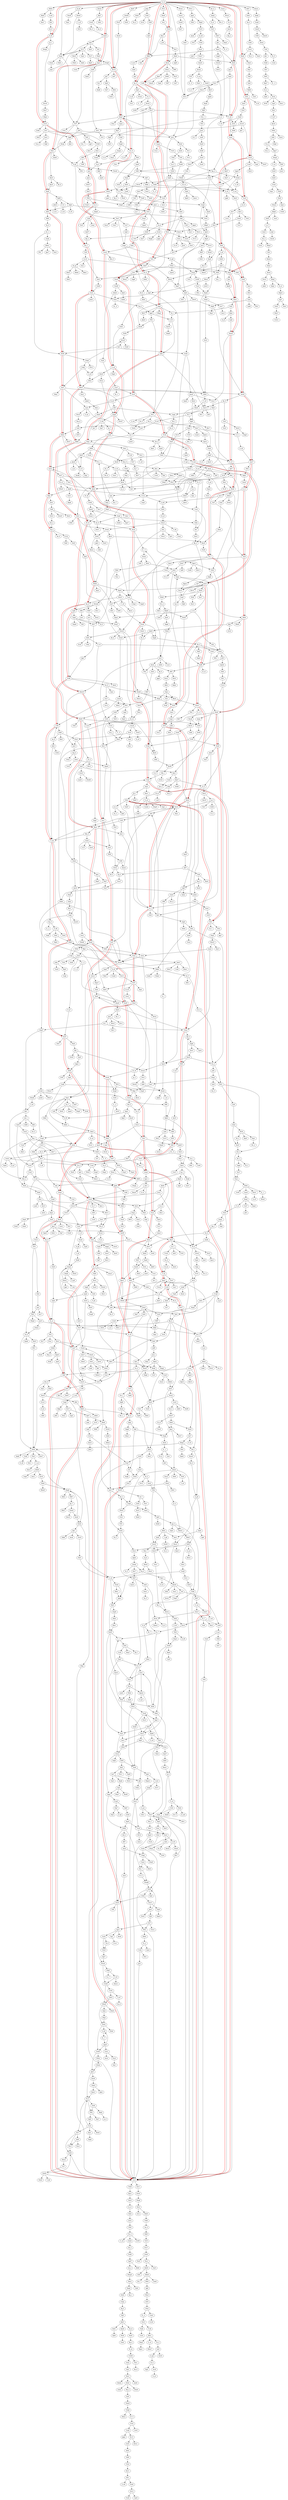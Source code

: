 digraph map
{
	X_v3->Wcv4 [color=red, style=bold];
	Wcv4->Rzq3 [color=red, style=bold];
	Rzq3->Cw_9 [color=red, style=bold];
	Cw_9->Wth4 [color=red, style=bold];
	Wth4->Cwo2 [color=red, style=bold];
	Cwo2->O_a4 [color=red, style=bold];
	O_a4->Qyg6 [color=red, style=bold];
	Qyg6->Dsm9 [color=red, style=bold];
	Dsm9->Jdn4 [color=red, style=bold];
	Jdn4->Kuz2 [color=red, style=bold];
	Kuz2->Pwa6 [color=red, style=bold];
	Pwa6->Pvd2 [color=red, style=bold];
	Pvd2->Tvg7 [color=red, style=bold];
	Tvg7->Ycr5 [color=red, style=bold];
	X_v3->Hlk6 [color=red, style=bold];
	Hlk6->Rj_8 [color=red, style=bold];
	Rj_8->Gyq2 [color=red, style=bold];
	Gyq2->Wnl1 [color=red, style=bold];
	Wnl1->Yet4 [color=red, style=bold];
	Yet4->Rzn8 [color=red, style=bold];
	Rzn8->Zco5 [color=red, style=bold];
	Zco5->Zvu8 [color=red, style=bold];
	Zvu8->N_k2 [color=red, style=bold];
	N_k2->Jwx5 [color=red, style=bold];
	Jwx5->Qnf8 [color=red, style=bold];
	Qnf8->Wwx7 [color=red, style=bold];
	Wwx7->Hwl3 [color=red, style=bold];
	Hwl3->Kav4 [color=red, style=bold];
	Kav4->Htr2 [color=red, style=bold];
	Htr2->Ycr5 [color=red, style=bold];
	X_v3->Bsi9 [color=red, style=bold];
	Bsi9->P_o8 [color=red, style=bold];
	P_o8->Ozy9 [color=red, style=bold];
	Ozy9->Yov9 [color=red, style=bold];
	Yov9->Hnj2 [color=red, style=bold];
	Hnj2->Xee2 [color=red, style=bold];
	Xee2->Wem5 [color=red, style=bold];
	Wem5->E_x3 [color=red, style=bold];
	E_x3->Mvj9 [color=red, style=bold];
	Mvj9->Fa_1 [color=red, style=bold];
	Fa_1->Nsk3 [color=red, style=bold];
	Nsk3->Xrt9 [color=red, style=bold];
	Xrt9->Ic_2 [color=red, style=bold];
	Ic_2->Vwj3 [color=red, style=bold];
	Vwj3->Pxf7 [color=red, style=bold];
	Pxf7->Zhs6 [color=red, style=bold];
	Zhs6->Ayn5 [color=red, style=bold];
	Ayn5->Yna2 [color=red, style=bold];
	Yna2->Dlu2 [color=red, style=bold];
	Dlu2->Xtk0 [color=red, style=bold];
	Xtk0->Ycr5 [color=red, style=bold];
	X_v3->Fwc9 [color=red, style=bold];
	Fwc9->Hxc4 [color=red, style=bold];
	Hxc4->Gsf9 [color=red, style=bold];
	Gsf9->Txr0 [color=red, style=bold];
	Txr0->Dv_8 [color=red, style=bold];
	Dv_8->Ihq9 [color=red, style=bold];
	Ihq9->Izh8 [color=red, style=bold];
	Izh8->Vog1 [color=red, style=bold];
	Vog1->W_h1 [color=red, style=bold];
	W_h1->Cgi8 [color=red, style=bold];
	Cgi8->Pck8 [color=red, style=bold];
	Pck8->Crf6 [color=red, style=bold];
	Crf6->Y_m4 [color=red, style=bold];
	Y_m4->Htk6 [color=red, style=bold];
	Htk6->Xvk7 [color=red, style=bold];
	Xvk7->Obh9 [color=red, style=bold];
	Obh9->Avd2 [color=red, style=bold];
	Avd2->Oco6 [color=red, style=bold];
	Oco6->Vsb3 [color=red, style=bold];
	Vsb3->H__8 [color=red, style=bold];
	H__8->Sse7 [color=red, style=bold];
	Sse7->Jee5 [color=red, style=bold];
	Jee5->Ycr5 [color=red, style=bold];
	X_v3->Imz0 [color=red, style=bold];
	Imz0->Ggc3 [color=red, style=bold];
	Ggc3->Ydx1 [color=red, style=bold];
	Ydx1->Kaj8 [color=red, style=bold];
	Kaj8->Afz5 [color=red, style=bold];
	Afz5->Wrf9 [color=red, style=bold];
	Wrf9->Saz7 [color=red, style=bold];
	Saz7->Xbk2 [color=red, style=bold];
	Xbk2->Cpr4 [color=red, style=bold];
	Cpr4->Nfj2 [color=red, style=bold];
	Nfj2->Og_4 [color=red, style=bold];
	Og_4->Nnh5 [color=red, style=bold];
	Nnh5->Bxa1 [color=red, style=bold];
	Bxa1->Emj0 [color=red, style=bold];
	Emj0->Zyd5 [color=red, style=bold];
	Zyd5->Cnw2 [color=red, style=bold];
	Cnw2->Ufw7 [color=red, style=bold];
	Ufw7->Avq4 [color=red, style=bold];
	Avq4->Bna7 [color=red, style=bold];
	Bna7->T_n2 [color=red, style=bold];
	T_n2->Epx3 [color=red, style=bold];
	Epx3->R_f8 [color=red, style=bold];
	R_f8->Owi7 [color=red, style=bold];
	Owi7->Ycr5 [color=red, style=bold];
	X_v3->N_l9 [color=red, style=bold];
	N_l9->Grn5 [color=red, style=bold];
	Grn5->Jyi2 [color=red, style=bold];
	Jyi2->Vs_8 [color=red, style=bold];
	Vs_8->Zm_7 [color=red, style=bold];
	Zm_7->Cxx3 [color=red, style=bold];
	Cxx3->Mbr0 [color=red, style=bold];
	Mbr0->Kkk0 [color=red, style=bold];
	Kkk0->Tzl4 [color=red, style=bold];
	Tzl4->Weh0 [color=red, style=bold];
	Weh0->Xe_6 [color=red, style=bold];
	Xe_6->Dmw5 [color=red, style=bold];
	Dmw5->Yus1 [color=red, style=bold];
	Yus1->Yxd7 [color=red, style=bold];
	Yxd7->Swo6 [color=red, style=bold];
	Swo6->Nle9 [color=red, style=bold];
	Nle9->Sck7 [color=red, style=bold];
	Sck7->Cmp1 [color=red, style=bold];
	Cmp1->Rus9 [color=red, style=bold];
	Rus9->Ny_0 [color=red, style=bold];
	Ny_0->B_a1 [color=red, style=bold];
	B_a1->Yib5 [color=red, style=bold];
	Yib5->Bob0 [color=red, style=bold];
	Bob0->Ycr5 [color=red, style=bold];
	X_v3->Ebe6 [color=red, style=bold];
	Ebe6->Srb1 [color=red, style=bold];
	Srb1->Ovx9 [color=red, style=bold];
	Ovx9->S_v3 [color=red, style=bold];
	S_v3->Dlz6 [color=red, style=bold];
	Dlz6->Gsb9 [color=red, style=bold];
	Gsb9->Auw8 [color=red, style=bold];
	Auw8->Aau7 [color=red, style=bold];
	Aau7->E_v1 [color=red, style=bold];
	E_v1->Vyi5 [color=red, style=bold];
	Vyi5->Mfs6 [color=red, style=bold];
	Mfs6->Dno0 [color=red, style=bold];
	Dno0->Psx9 [color=red, style=bold];
	Psx9->Tsb1 [color=red, style=bold];
	Tsb1->Uhu2 [color=red, style=bold];
	Uhu2->Mif3 [color=red, style=bold];
	Mif3->Dif0 [color=red, style=bold];
	Dif0->Jpn6 [color=red, style=bold];
	Jpn6->Amf8 [color=red, style=bold];
	Amf8->Bpw1 [color=red, style=bold];
	Bpw1->E_x4 [color=red, style=bold];
	E_x4->Yzv5 [color=red, style=bold];
	Yzv5->M_o1 [color=red, style=bold];
	M_o1->Mwt6 [color=red, style=bold];
	Mwt6->Ycr5 [color=red, style=bold];
	Prp9->Ngw5;
	V_d8->Uxo2;
	Zty2->Jze9;
	Blg6->Jdt0;
	Nzm6->Rws5;
	Tdc2->U_e0;
	Jha9->Qkg6;
	Jee5->Rmf7;
	Osa8->Pyu3;
	Rfc5->Jdm5;
	Req2->Wgn1;
	Qun9->Rew9;
	Inj0->Hyf1;
	Ecy2->Inq1;
	Jvq0->Ymu9;
	Drm7->Y_o8;
	Cei8->P_g5;
	Bip5->Ysq6;
	Iuj4->Hx_7;
	Zxq2->Psk5;
	Pck8->Qeo2;
	Bdm1->Jjm7;
	Ttt5->Fts2;
	Iap7->Nie3;
	Pqa9->Hah0;
	Ulr0->Tzc6;
	Xyw5->Mqd4;
	Swi3->Bmk6;
	Xmw6->Nup0;
	Hzl7->Kar6;
	Iye8->Hz_5;
	Owl6->Tr_0;
	Qnf8->N_y3;
	Mgn6->Jha9;
	Dzm6->Yx_5;
	Crj3->O_u4;
	Xxr3->Qrz0;
	Kbh1->Ceb3;
	Nhq3->Xta8;
	Dfn8->Spq0;
	Nqp4->Qho9;
	Tjc1->Rak6;
	Vik0->Agp4;
	Yzv5->Vqb8;
	Bsz5->Smg8;
	De_5->Ohh5;
	Yel9->Hc_7;
	Err5->Gbr7;
	Pib0->Ria1;
	Vrq0->E_u8;
	Ozn5->Dw_6;
	Mxw2->Ekm1;
	Vig2->Pw_4;
	D_g2->Nfv1;
	Cxx3->Jwx6;
	Tvl0->K__0;
	Pfp9->Tls2;
	Jfq7->Wdw3;
	Jg_0->Vge3;
	Itt5->Xar1;
	Eym5->Rsl6;
	Epl2->Bpb5;
	Uyx1->Ecy2;
	Rbi5->K__3;
	Zdj2->Xb_8;
	Iza9->Gnv8;
	Jes4->Dos0;
	Wfx0->Nqo4;
	C_q1->Bjv0;
	Eqx6->Qkb5;
	Qxc8->Rq_2;
	Hew3->Fhh5;
	Dif5->Ucn5;
	Ew_4->Rpn1;
	Mgn6->Zyi6;
	Iul4->Kc_8;
	Phl8->Ek_1;
	Djd3->Ebv1;
	Evy0->Jqg4;
	Qq_6->Ubn2;
	Jej7->Tjc1;
	Ge_1->Cae6;
	Mtr8->Hpi0;
	Htr2->Ymk7;
	Znu8->Eaa9;
	Efs1->Vzw8;
	Cus0->Abt0;
	Jmn8->Opz6;
	Zgi0->Nde4;
	Hlk6->Vlj5;
	Pla0->Nxl1;
	Yvh5->Bw_7;
	Dkx6->Qqf5;
	Zu_7->Idw8;
	Cus0->Mof9;
	Gy_9->Xwo7;
	Qtm0->Nbt8;
	Uvj0->Rti8;
	Jeq2->Wak1;
	Fpd5->Wxt3;
	Ccn8->Hyi4;
	B_u2->Psv2;
	Uiw9->Rkx2;
	Wzw4->Okc3;
	Iiw7->Uuv1;
	G_v2->Mhm7;
	Haz7->Gsn9;
	Fak9->Rln9;
	Rqr0->Ypg7;
	Mh_1->Dvz0;
	G_n3->Gpj1;
	Sxo6->O_f7;
	Kri1->Hem2;
	Wzx1->Eau5;
	Hxc4->Hff4;
	Ve_4->Xnr4;
	Kjg9->Cgo4;
	G_n3->Uym6;
	Dgo0->Mvj6;
	Gma8->Nzy7;
	Vlb1->Rlz7;
	R_m5->Frl5;
	Itx4->Qyl1;
	Zuw3->Wmd0;
	Ywb6->Qsc7;
	Mnw5->Ihy3;
	Xfz1->Plj4;
	Obu3->Cjd2;
	Nmb9->Kzh5;
	Dzc5->Ggc2;
	Hbn9->Ed_7;
	Qyg6->Wwh7;
	Oqw4->Jqp2;
	Dpg6->Mxy1;
	Nwb0->Sn_4;
	G_n3->Iyq2;
	S_a4->Epa3;
	Zf_5->Hew3;
	W__5->Ge_1;
	Wgo6->Kwc2;
	Vep5->Yvh5;
	S__2->Qov9;
	Xbk2->Hrw7;
	T_g8->Nwb0;
	Yj_4->Tjq1;
	Ezv7->Gpj3;
	Dys4->Ak_9;
	Tjm0->Yir7;
	Izx7->F_t5;
	Mcu2->Ti_8;
	Ubq6->Mhr2;
	Iwo1->Hab1;
	Uje2->Pfs3;
	G_p3->Vdn1;
	Gyq2->Ury1;
	Jk_2->Ehj3;
	Xif0->Vbf8;
	Wiz6->Oze2;
	Kvr5->Wgo6;
	Jck8->Bip5;
	Jv_8->Pz_3;
	Jph3->Qhl1;
	Bdn5->Wxt4;
	Pmb8->Hmx3;
	Phm9->Obg8;
	Kof0->Eqr6;
	Ehb0->Mq_4;
	Ysz4->Wez9;
	Rdo5->Hhi0;
	Vuq4->Jlb4;
	Uiw9->Rnb3;
	Fjn8->Wj_1;
	Yel9->Ajj5;
	Anu7->Him5;
	Hiz3->Tdc2;
	Kav4->Tkn1;
	Ack6->Bxz4;
	Xdo5->Jyo8;
	Ztk5->Jns2;
	Ttt5->Fjr7;
	Bdm1->Dxi2;
	Pxf7->Azg1;
	Ybu7->Cwy7;
	Ggc3->Cce4;
	Bax1->G_n3;
	Csd2->Wil1;
	Nzd3->Feo5;
	Jmu5->I_y4;
	Dfl4->Jas3;
	Ghs6->Peb1;
	Pi_7->Vio8;
	Kng3->Epq3;
	Ic_2->Pcl8;
	Pge3->Kiz8;
	Mpt2->Mqq2;
	Cwo2->Bm_0;
	Al_7->Eie9;
	Ncn2->Nql9;
	Eig7->Fej5;
	Egu0->Fcs8;
	Q_a4->Bwx1;
	Fdy6->Cdo1;
	Wjo5->Yez9;
	Bxq0->Ctc5;
	Zln2->Jaz0;
	Nwr8->Pev0;
	Bhj9->Xig3;
	Mtw8->U_x5;
	Fef3->Utk2;
	Jdg2->Dpg6;
	Twc5->Aye4;
	Mbu2->Jwu5;
	Vpi1->Wtp7;
	P_l3->Z_o0;
	Hum3->Y_k2;
	Muc4->Kqr3;
	Rai4->N_w7;
	Ucg5->Jgq2;
	Irw7->Iwy3;
	Vfs6->K_d9;
	Ds_2->Sho5;
	Ynx3->Ela1;
	Rdy8->Rea7;
	Hum3->Jjp2;
	Iri4->Kwz0;
	Ad_1->Efi8;
	Une2->K_b0;
	Sgv1->Bou6;
	Pgs1->N_d1;
	M_q3->Rke2;
	B_x4->Odb3;
	O_k6->Opc7;
	Xru4->Wrk9;
	N_a2->Fdy4;
	Hkh0->Rdy8;
	Dhn0->Xuv7;
	Bq_1->Uvj0;
	Ad_1->Gbf9;
	Mnq0->Ztk5;
	Nns1->Hmb2;
	Rjc1->Aca6;
	Uhg2->Huq5;
	Xsp1->Bax1;
	Qdu9->Cdl3;
	Rga0->Ujy9;
	Cox7->Jit5;
	X_c9->Jgk8;
	Uo_7->Dif5;
	Bdn5->Zu_5;
	So_7->Ert6;
	Mnr6->T_r8;
	Srm8->Au_6;
	Ymc5->Iyf0;
	Wry5->Cxk7;
	Pn_3->U_u9;
	Wev8->Tuk0;
	Weu3->Okv1;
	Xrt9->Srs2;
	Hve0->Jra8;
	Jbw6->Z_h1;
	Zpt0->Vat7;
	P_d9->Cbo0;
	Ocl4->Mzh5;
	Cw_9->X_w7;
	Qtm0->Ylw8;
	Ais1->X_c4;
	Hng8->Hld3;
	Nfg1->Kbc4;
	Uki9->Hts5;
	Tha1->Rn_8;
	Vwh3->Vgu8;
	Riu6->Zub2;
	F_t7->Mj_3;
	Poh2->Spw4;
	Vux6->Qw_4;
	Auk6->Ahg0;
	Tsb1->Ce_7;
	Vwh3->D_g7;
	Pzp2->Bfv9;
	Jk_1->Okx9;
	Hbz1->Req2;
	Cve0->T_m7;
	Ts_5->O__1;
	Hog0->Dp_1;
	Qiy5->Glx1;
	Ybu7->Nyz5;
	Qla3->Vux6;
	Jqa3->Dzh1;
	P_d9->Ckq9;
	M_y3->Vwa5;
	Wjb8->Gnl1;
	Hfu5->T_g8;
	Knr0->Myv9;
	Oxw8->S_a4;
	Viv1->Fvc1;
	Kng3->Cox7;
	Nau8->Typ9;
	Etd2->Rxc3;
	H__8->Zmy3;
	Pqa9->Euk3;
	Xxd1->Ejb9;
	Pho4->Wry5;
	Ynf7->Vrs4;
	Ya_0->Fpj2;
	Ihs4->Sxh0;
	Zv_1->Grq9;
	Nyj8->Sbl8;
	Kfp4->K_j9;
	Rmz6->Qvk9;
	Ifj4->Ozw9;
	Xuh2->Klo6;
	Kti9->Qb_7;
	Q_d1->M_q3;
	Iqh1->Rtg9;
	Pru7->Mjy9;
	Xpt7->Jrg4;
	Zrd1->Use1;
	Yyc3->Sll2;
	He_6->Acj2;
	Opp9->Cei8;
	Xmc9->Evu3;
	Rph7->Qmy9;
	Kri1->Gqp9;
	Ixu7->Kof6;
	Txr0->Wsp7;
	Xbw8->Dha3;
	Dt_3->Wx_8;
	Rjc1->Gkk4;
	Jv_8->Ijh8;
	Wis3->Evv3;
	Ktb0->Rme1;
	Jhd3->Npu8;
	Psv7->F_u8;
	Txi8->Pz_5;
	Fpq8->Vmp4;
	Kke8->Mkl6;
	Jua3->Sl_5;
	Dv_8->Kdd2;
	Jul6->Rn_9;
	Mfs6->Mbe9;
	Icc4->Nyj8;
	Smg1->Yhj8;
	Yva9->Bvv4;
	Coa7->Kc_1;
	O_a4->Pqq4;
	Mal4->Irw7;
	Kqa1->Pqa9;
	Gio1->Rfn9;
	Tyd2->Viv1;
	Sye3->Iul4;
	Nwt2->Df_5;
	Sfs1->Z_w6;
	Aem7->Zhm1;
	Ymc5->Ifw1;
	Yud0->Rtk3;
	Ipo1->Weu3;
	B_n9->Wuz8;
	Ehb0->Sta9;
	Egl1->Ovm2;
	Jlj8->Ork4;
	Qzt1->Yrt3;
	Wwm6->Dfl4;
	Dhn0->Etd2;
	Sel5->Noo1;
	Bhj7->Odh1;
	V_t0->Mxw1;
	Phl8->V_e0;
	Vuq4->Bs_5;
	Ifj4->Ewn3;
	He_6->Dfn8;
	Tzl4->Gy_9;
	Caq8->Ruo6;
	Ge_8->Pmb8;
	Wya9->Grk5;
	Saz7->Sdh4;
	Mnf7->Hnj2;
	Fq_8->C_u4;
	Swo6->Haq8;
	Sau5->Ivj8;
	Cxx3->Xck2;
	Bes4->Hlk6;
	Fuq7->Itt1;
	Sxo6->Zxt3;
	Crb5->Z_e9;
	G_v8->Kyn2;
	Xde0->Ihm6;
	Zxq2->Inj0;
	Fak9->Fhz9;
	Sbx0->Wpc8;
	Oht9->Kxc4;
	Dv_8->Set0;
	M_w1->Qqw6;
	Axu4->Npk1;
	Qga0->Kcd2;
	Nhh6->K__5;
	Cjx4->Phl8;
	Mac3->Fxv3;
	Pib0->F_t7;
	Ymu7->Rxu6;
	Dlz6->Rpo8;
	Tsu7->Feb1;
	Vip2->Mtg4;
	Iiu7->Sgv1;
	Ydf4->O_z4;
	Dbc4->Wah5;
	H__8->Mdu9;
	G_l1->Uam4;
	Gw_1->Sqe9;
	M_c2->Jdn4;
	Tdv8->Gxq0;
	Bd_5->Xv_6;
	Gbo0->Ksx9;
	Huz3->Owx8;
	Nuk7->Vkd2;
	Mbr0->Jzn7;
	Mpt2->Bxq0;
	Rhq0->Dfn8;
	Ard4->Fuq7;
	Bhj9->Bra0;
	Rfy5->Gbo0;
	Knz6->Hng8;
	Ozu8->Pku0;
	Rj_8->Cq_4;
	Feu7->Pge3;
	Ifr0->Qyg6;
	Fnr2->Gfk5;
	Jes4->Wnf2;
	Fz_5->Yne1;
	Khf5->Dei9;
	Ste3->Uam4;
	Zf_5->Zxq2;
	S_t3->Pmb3;
	Crj3->Ay_0;
	Psv7->Yvo6;
	Ky_5->Ymc5;
	Xzd8->Th_6;
	Aau7->Xfz1;
	Kvq2->Mdu4;
	Dkx6->Bsi9;
	Txw8->Qgh3;
	Zrq8->Emj0;
	Jwx5->Rgs8;
	Dys4->Hfi7;
	C_q1->Mdu9;
	Owx8->Nzd3;
	Woc7->P_o8;
	Toj8->Puq4;
	K_m7->Crj3;
	Tlz7->Tbv3;
	Pgm5->Efu3;
	Poh2->Kri1;
	Ysh3->X_c9;
	Rpv4->Bac8;
	Iyt9->Ygg0;
	Ay_0->Zpv4;
	Vmm5->Fef3;
	Doy1->Y__7;
	Pat1->Ic_2;
	Nps9->Ea_2;
	Udz5->Uhc5;
	Jvm1->Oco6;
	Ckf6->Nwt2;
	Oyt2->Ktm9;
	Yuy5->Yhn9;
	Clj7->Xmo3;
	Tnq5->Jwx5;
	Cyu2->Yib5;
	Gy_9->Opw6;
	Dxi7->Ilo1;
	Mtg4->Nsk3;
	Iq_3->Oco6;
	Bq_1->Osa3;
	Epx3->Yzr0;
	Weh0->Ixu7;
	Ska9->Atn0;
	Nnh5->Byx0;
	Anu7->Rfy5;
	Bye7->Zdj2;
	Yxd7->Ktm9;
	Uyo5->Ubs9;
	Em_0->Udo4;
	Rk_9->Ibr8;
	Frc5->Bna7;
	Bna7->Th_6;
	Igp8->G_f5;
	Rla1->Hlk6;
	Oqc1->Hbf2;
	Bob0->M_o1;
	Qam8->Kat6;
	Xiq1->Osa8;
	Wxx2->Wjo5;
	Rod5->Y__7;
	Vop5->Fxy7;
	Rbj1->Vwj3;
	Qiy5->Xee2;
	Y_m4->Kav4;
	Ihs4->Ktm9;
	Hgl0->Zfw9;
	Nps9->Hd_5;
	Kqr9->Yva9;
	Jrl5->Qnf8;
	Oco6->Zfo6;
	Vik0->Oa_6;
	Szz0->Wh_6;
	Sdm0->Xck2;
	Bcg2->Aae7;
	Htr2->Kav4;
	Wbo5->Ra_3;
	Fbk4->Xzh9;
	Inj0->Zf_5;
	Emj0->Dit8;
	Kvc0->Bwv1;
	Avd2->Oxb5;
	Ihq9->Igp8;
	A_q8->Kvq2;
	Al_1->Uhu2;
	Ubq0->Kwu0;
	Fhz9->Jyc0;
	Qfr7->Og_0;
	Haz7->Z_t1;
	Nps9->Ypy4;
	Ja_0->Kav4;
	Jzr2->Rzq3;
	Owi7->R_f8;
	Fmk0->Ydf4;
	Aza4->Oyt2;
	Jav5->Bhj9;
	Fzz7->E_x4;
	Dsm9->Ew_4;
	Rk_9->De_5;
	Kyn2->Inl1;
	Woc7->Rzq3;
	Quu9->Feb1;
	Cjx4->Kvq2;
	Qov2->Vse9;
	Fwi6->Qov2;
	Cto2->Eyc1;
	Gbf0->Cto2;
	Ixa5->Fmy8;
	Wp_2->Ixa5;
	Nns1->Riu6;
	Oxj1->Nns1;
	Uwd5->Oaz2;
	Mai5->Bp_4;
	Xq_0->Ydj5;
	Uxq2->Xq_0;
	Hog0->Zex6;
	Fxd8->Ogd7;
	Dn_3->Fxd8;
	Ycr5->Thd8;
	Mge3->Iap7;
	Ebg5->R_a1;
	Hxo4->Ebg5;
	Sbo2->Hxo4;
	Bzm4->Sbo2;
	Oit3->Bzm4;
	Na_3->Whp3;
	J_c7->Iwy0;
	Hof5->J_c7;
	Rhp8->Hof5;
	Wxy4->Rhp8;
	Dix9->Wxy4;
	Kre9->Xsd3;
	Fz_6->Hgy7;
	Byv6->Wdt4;
	Xio2->F_m7;
	Xru4->Icp0;
	Clh7->Rbi5;
	Gvp9->Qun9;
	Qeq8->Gvp9;
	Scc8->N_y5;
	D_q6->Ya_0;
	Iza9->D_q6;
	Yn_2->Iza9;
	Dre3->P_k0;
	Ota2->B__2;
	Art0->Ota2;
	Ajj8->Pba3;
	Hbn9->Dfh0;
	Qdu9->Hbn9;
	Psc1->Qdu9;
	Dre8->Psc1;
	Xva7->Dre8;
	Dtz3->Ndx5;
	Msq8->Dtz3;
	Euv6->Msq8;
	Ycr5->Oev1;
	Epl2->Anm1;
	Ckm5->Ubl1;
	Znu8->Ckm5;
	Xxy8->Eck9;
	Ack5->Xxy8;
	Jua3->Ack5;
	Tkl3->Jua3;
	Kkr5->Qpz8;
	Hcm2->N_a2;
	Xvp3->Num7;
	Ipp5->Wqg3;
	Wvi1->Ipp5;
	X_v3->Wvi1;
	Tet6->Ycr5;
	O_p1->Gvq7;
	Vzh5->O_p1;
	Pgs1->Bow9;
	Mm_7->Oj_8;
	Gwn5->Mm_7;
	Yfz2->Gwn5;
	Qla8->Gwn5;
	Yfz2->Hfu5;
	Kjt9->Yfz2;
	Suo0->Yfz2;
	Ve_4->Suo0;
	Kjt9->Ard4;
	Sqe9->Kjt9;
	Ou_2->Wjo5;
	Epx3->Kji3;
	R_f8->Epx3;
	Zua7->R_f8;
	T_n2->Zua7;
	Bna7->T_n2;
	Du_9->M_z4;
	So_7->Yvm4;
	Bna7->So_7;
	Gtj6->Bna7;
	Ais1->Phd1;
	Avq4->Iga2;
	Ufw7->Avq4;
	Ufw7->Pbt7;
	Dno9->Ufw7;
	Sgy5->Dno9;
	Cnw2->Bd_5;
	Zyd5->Cnw2;
	Emj0->Zyd5;
	P__4->Zyd5;
	Wtl2->Zrq8;
	Bxa1->Mm_5;
	Nnh5->Bxa1;
	Eqg7->Bxa1;
	Z_e9->Eqg7;
	Og_4->Nnh5;
	Jzh8->Orm5;
	Og_4->B_b2;
	Wrt3->Bz_2;
	Nfj2->Eet1;
	Dxi7->M_c2;
	Jmu5->Cpr4;
	Qdo5->Jmu5;
	E_r5->Qdo5;
	Saz7->Xbk2;
	Wrf9->Saz7;
	Ssq6->Saz7;
	Ubq0->Ssq6;
	Wrf9->Ubq0;
	Ej_9->Zv_1;
	Efk9->Ej_9;
	Ahj6->Afz5;
	Ggc3->Kof0;
	Fkx6->Ggc3;
	Inj0->Irt2;
	Mx_0->Imz0;
	Srm8->Mx_0;
	X_v3->Bwu5;
	Bob0->Ycr5;
	Fuq7->Ycr5;
	Zcv0->Fuq7;
	Izp6->Zcv0;
	Zvr9->Izp6;
	Ddb3->Zvr9;
	Yib5->Bob0;
	Jlh0->Bob0;
	He_6->Khj4;
	B_a1->Yib5;
	Igc9->Yib5;
	Ehb0->Dgo0;
	Pjv2->Ehb0;
	Ny_0->Cks9;
	Rus9->Ny_0;
	Rus9->Jqa3;
	Cmp1->Rus9;
	Uvj3->Kvc0;
	Cmp1->Uvj3;
	S_i5->Ivj8;
	Sck7->Wfx0;
	Nle9->Sck7;
	Mvs0->Sck7;
	Nle9->Jaj4;
	S__2->Nle9;
	Cwl5->S__2;
	Yxd7->Swo6;
	W_v9->Swo6;
	Oyt2->W_v9;
	Dit8->Oyt2;
	Yxd7->Dit8;
	Ckf6->Xxm4;
	Efh9->Ckf6;
	Dmw5->Yus1;
	Qqw6->Yus1;
	Jyc0->Qq_6;
	Xe_6->Dmw5;
	Xe_6->Fdk7;
	Weh0->Xe_6;
	Mnr6->Xe_6;
	Weh0->Rgs8;
	Kkk0->Tzl4;
	Phj2->Kyn2;
	Udo4->Phj2;
	Efu3->Inl1;
	Kkk0->Efu3;
	Gby6->Kkk0;
	Vbi4->Gby6;
	Kay1->Qdx6;
	Mbr0->Kay1;
	Cxx3->Mbr0;
	Hfo2->Mbr0;
	Cxx3->Z_y6;
	Oxd6->Cxx3;
	Set0->Oxd6;
	Q_d1->Set0;
	Tcl9->Q_d1;
	Vs_8->Zm_7;
	Qyd7->Rg_2;
	Ujb4->Qyd7;
	Vs_8->Hpq0;
	Dls0->Pft9;
	Mch7->Dls0;
	Joy4->Mch7;
	Grn5->Jyi2;
	Cq_4->Jyi2;
	Ekq2->Grn5;
	Bon7->Ekq2;
	N_l9->Jo_1;
	X_v3->N_l9;
	Cca9->Ibi4;
	Hkh0->Cca9;
	Qam8->Ycr5;
	Tir7->Qam8;
	Kat6->Mwn1;
	Tlz7->Kat6;
	Iub6->Tbv3;
	Tf_6->Tlz7;
	Ysz4->Tlz7;
	Fft6->Sqf2;
	Auk6->Fft6;
	Tf_6->Auk6;
	Oqw4->Egu2;
	Kno8->Oqw4;
	Nxd8->Ajx5;
	Rwq3->Ajx5;
	Wth2->Rwq3;
	Nxd8->Wth2;
	Xuh2->O_k5;
	Ptg3->Xuh2;
	Qxj2->Ptg3;
	Wbo9->Qxj2;
	Odc5->Wbo9;
	Cve0->Odc5;
	Uwk5->Cve0;
	V_t0->Uwk5;
	Uhc5->Wca9;
	Ogr7->Wca9;
	Ubs9->Ogr7;
	Sgv1->Uyo5;
	Uhc5->Sgv1;
	Odh9->Uhc5;
	Ixc8->Uhc5;
	Ibf7->Aut4;
	Qd_2->Ibf7;
	Xqg1->Odh9;
	Kqr9->Odh9;
	B_g0->Hql7;
	Xqg1->B_g0;
	Ncn2->Xqg1;
	Iax7->Baq9;
	Khf5->Djd3;
	Ncn2->Khf5;
	Pty5->Ncn2;
	Pty5->Axx1;
	Rod5->Pty5;
	Rys8->Fbk4;
	Wjl3->Rod5;
	Rbe1->Rod5;
	Eup9->Htb3;
	Qgh3->Wjl3;
	Txw8->Hfw1;
	Ern6->C_u4;
	Foh7->C_u4;
	Rjc1->Swc9;
	Hng8->Ern6;
	Knz6->Ern6;
	Hng8->Nfk7;
	Dfn8->Hng8;
	Pde6->Hng8;
	Rhd6->Qcv6;
	Pla0->C_s2;
	Dfz1->Dfn8;
	Oo_0->Ddv5;
	Pnm2->Oo_0;
	Ufv1->Tfy9;
	Iuj3->Tfy9;
	Ifa6->Iuj3;
	Z_h4->Ufv1;
	Fuv2->Ufv1;
	Gzq9->Kqa1;
	Z_h4->Gzq9;
	Uxa0->Z_h4;
	Kco0->Uxa0;
	Psv7->Kco0;
	Mfz0->Psv7;
	X_f0->Hbf2;
	Ujl9->X_f0;
	Zu_7->Ujl9;
	Oqc1->Zu_7;
	Ovp1->Sbx0;
	Wgu7->Ovp1;
	Qvw1->Wgu7;
	Ypq5->Qvw1;
	Ktm9->Ypq5;
	Bir1->Hek0;
	Vzy0->Hek0;
	Umu7->Vzy0;
	Nwt2->Og_0;
	Crb5->Bir1;
	Pku0->Bir1;
	Ysx4->Sk_2;
	Vud9->Crb5;
	Ztd3->Hkl7;
	Dys4->Ztd3;
	Gj_9->Plm9;
	Tnq5->Gj_9;
	Bga4->Xmo3;
	Ycu6->Bk_4;
	Ukl2->Ilo1;
	Pkw0->Ycu6;
	Pgm5->Fv_5;
	Sdh4->Pkw0;
	T_v6->Wah5;
	Mal4->Kvj3;
	Wtm0->Xsp0;
	Evv0->Wtm0;
	Yqd5->Riz4;
	Hwf5->Riz4;
	Hjc3->Hwf5;
	X_c9->Rzn5;
	Cbd9->X_c9;
	Za_5->Kfs8;
	Fxv3->Jzr2;
	Fxy7->Mac3;
	Wcm1->Oym1;
	X_v3->Wcm1;
	Tvg7->Ycr5;
	Xsp1->Jk_1;
	Pvd2->Tvg7;
	Bud9->Mh_1;
	Zdf2->Bud9;
	Pvd2->Byx0;
	Oem3->Rs_4;
	Pfp9->Pwa6;
	Pzm4->Ebi2;
	K__5->Pzm4;
	Kuz2->K__5;
	Jdn4->Kuz2;
	Gy_9->Kuz2;
	Ncj9->Gy_9;
	Ywb6->Opw6;
	W_o9->Ywb6;
	Jdn4->W_o9;
	Dsm9->Jdn4;
	Mfh6->Em_0;
	Iq_7->Dsm9;
	O_a4->Qyg6;
	Hrn2->Qyg6;
	Rya6->Hrn2;
	O_a4->Rya6;
	Cwo2->O_a4;
	Ubd1->O_a4;
	Mdu4->Ubd1;
	Cwo2->Mdu4;
	Pjo8->Cwo2;
	Ylo5->Pjo8;
	Kle8->Ylo5;
	Jgr4->Jsm1;
	Cw_9->Wth4;
	Xdo5->Wth4;
	Prq3->Xdo5;
	Ydf4->Prq3;
	Pib0->Qay8;
	Fuj9->Fpq8;
	Rtp7->Fuj9;
	Cqx2->Rtp7;
	Wcv4->Rzq3;
	Zpt0->Kbh1;
	Jej7->Zpt0;
	Kzs2->Ycr5;
	Blu7->Ycr5;
	E_w5->Wea8;
	Sye3->E_w5;
	Kzs2->Yva9;
	Qzq4->Kzs2;
	Jqn1->Y_m3;
	Dei9->Jqn1;
	Flw3->Osa8;
	Fz_5->Flw3;
	Zty2->Wib4;
	Doy1->Zty2;
	Fz_5->Doy1;
	N_l4->Xbq1;
	Rxu6->N_l4;
	Hzl7->Sel5;
	Vmi0->Hzl7;
	Dzm6->Zdc7;
	Kke8->Jse5;
	Nwh4->Sdz9;
	Kur9->Kke8;
	Tng4->Ezv7;
	Kur9->Crf9;
	Hum3->Duf1;
	Cni4->Gmq3;
	Nau8->N_g6;
	Pax6->Cni4;
	Pzp2->Zzn1;
	Zbe6->Zln2;
	Mm_2->Pax6;
	Bq_1->Mm_2;
	Sau5->Bq_1;
	Ad_1->Oyt0;
	Qfr1->Ad_1;
	Gmp7->Qfr1;
	Gmp7->Gve6;
	Ynq0->Gmp7;
	Fjn8->Ipo1;
	Zpx5->Wpc8;
	Anv6->Ynq0;
	Blu1->Ynq0;
	Anv6->Pkx6;
	Cbd2->Anv6;
	M_w1->Cbd2;
	Zr_2->Ioy8;
	Xsc0->Fhz9;
	M_w1->Gwa9;
	Tku2->M_w1;
	Mtg4->Xbr8;
	Vmm5->Pmb8;
	Trz0->Vmm5;
	Kqx2->Dwq7;
	Gil0->Kqx2;
	Trz0->Ixu7;
	Uvs2->Trz0;
	Rxf4->H_y5;
	Nuk7->Uvs2;
	Zpx6->F_q4;
	Nrv5->Nuk7;
	Vep5->Nrv5;
	Xpj9->Vep5;
	Dbc4->Xpj9;
	Ord6->Jmn8;
	Wzf9->Kwu0;
	Mxd6->Wzf9;
	Ahw9->Mxd6;
	Hqc0->Jsc4;
	Qjs6->Hqc0;
	Kjo8->Tdv8;
	Gxq0->Kjo8;
	Ysh3->Gxq0;
	F_t7->Yud0;
	Mvs6->F_t7;
	Ysh3->Mvs6;
	Y_t9->Byk7;
	Uin5->G_l1;
	Jji4->Bes4;
	Uin5->Kfn7;
	D_o1->Uin5;
	Qmj0->D_o1;
	Kc_4->Qmj0;
	Mwt6->Ycr5;
	Oqs0->Ipl9;
	Al_7->Fee1;
	Mwt6->Al_7;
	M_o1->Mwt6;
	Jdg2->Toj8;
	Yzv5->M_o1;
	Nns4->M_o1;
	Gw_1->Zgk6;
	Yzv5->Gw_1;
	Phm9->Yzv5;
	Mpt2->Phm9;
	Jnf9->Jk_2;
	Bpw1->E_x4;
	Kol4->E_x4;
	Eym5->Bpw1;
	Eqx6->Eym5;
	Qby8->Eqx6;
	Icc4->Aew7;
	Gfv0->Amf8;
	Psn8->Gfv0;
	Zfo6->Psn8;
	Bit9->Zfo6;
	Udl6->Bit9;
	Jpn6->Udl6;
	Dif0->Jpn6;
	Tvw7->Yvo6;
	W__5->Tvw7;
	Dif0->W__5;
	Mif3->Dif0;
	Kfr9->Dif0;
	P_z8->Azn5;
	Mif3->P_z8;
	Uhu2->Mif3;
	Uhu2->Hd_5;
	Tsb1->Uhu2;
	Aza4->Uhu2;
	Mnw5->Aza4;
	Psx9->Tsb1;
	Zvt9->Tsb1;
	Pat1->Zuy0;
	Jwb4->Pat1;
	Azm7->Jwb4;
	Dno0->Psx9;
	Dwl9->Gvi8;
	Grk5->Dwl9;
	Mfs6->Dno0;
	Cou0->Dno0;
	Bs_5->Cou0;
	Xng8->Bs_5;
	Qjw6->Xng8;
	Mfs6->Jfq2;
	Vyi5->Mfs6;
	Vyi5->Rez2;
	Yxl7->Vyi5;
	Ixr5->Yxl7;
	E_v1->Ixr5;
	Sxw4->E_v1;
	Aau7->Tfe5;
	Auw8->Aau7;
	G_x8->Aau7;
	Z_t1->G_x8;
	Ulr0->Row5;
	Ky_5->Ulr0;
	Yaz3->Zfo3;
	Tzh0->Gsb9;
	Doh0->Cjx4;
	S_v3->Dlz6;
	Wis3->Dlz6;
	Vik0->Itt5;
	Ccn8->Qga0;
	Stx0->Ska9;
	Qxd7->Stx0;
	Srb1->Qxd7;
	Ebe6->Srb1;
	Wjb8->Srb1;
	Ttk8->Vje6;
	Nlq7->Ttk8;
	Tlm0->Nlq7;
	Ebe6->Tlm0;
	X_v3->Ebe6;
	Tnw2->Ebe6;
	Csh6->Tnw2;
	Qn_0->Csh6;
	Kzk1->Qn_0;
	Kkl7->Kzk1;
	X_v3->Kkl7;
	Efb2->Ycr5;
	Fs_2->Csd2;
	Efb2->Kbh4;
	Wnf2->Efb2;
	Iiu7->Efb2;
	Jes4->Stj8;
	Nwc7->Jes4;
	Wmk8->Wnf2;
	Oax2->Wy_7;
	Eoj5->Sux8;
	Eis4->Ufy4;
	Pge3->Eis4;
	Jj_0->Eoj5;
	Ocl4->Eoj5;
	Jj_0->P_n3;
	Kbl5->Bam1;
	Prx4->Epn7;
	Hgl0->Prx4;
	Nzp7->Wac3;
	Cvy6->Nzp7;
	Kti9->Cvy6;
	Y__7->Kti9;
	Ysk6->Ux_7;
	Kxc4->Ux_7;
	Ymu7->Pi_7;
	Pbl7->G_z2;
	Rxf8->Ysk6;
	Gwj9->Nrx1;
	Qtm0->Rxf8;
	Hbz9->Rxf8;
	Kxa2->Ghs6;
	Qtm0->Kxa2;
	Jti0->Qtm0;
	Pz_8->Jti0;
	Aqy1->Puq4;
	Qlu0->Wxx2;
	Uxz0->Mdz6;
	Rfy5->Bxq0;
	Rk_9->Zsx4;
	Iwc2->Rk_9;
	Tjm0->Jul6;
	Frc5->Iwc2;
	Epi4->Vig2;
	Hve0->Epi4;
	Pgx3->Th_6;
	Abe9->Jvm1;
	Rqr0->Abe9;
	Iq_3->Rqr0;
	Pgx3->Iq_3;
	Hjb6->Pgx3;
	Cjs6->Kvr5;
	Ruo6->Hjb6;
	Ypy4->Ruo6;
	Ojk0->Ruo6;
	Yhr4->Ojk0;
	Iqi8->Ypy4;
	It_1->Ypy4;
	Ozn5->Gff6;
	Iqi8->Ozn5;
	Tio8->Hq_5;
	Qfr7->Tio8;
	Egr9->Qfr7;
	Hwl3->Egr9;
	Wwx7->Hwl3;
	X__0->Wya9;
	Wwx7->X__0;
	Bba0->Wwx7;
	Qbt2->Vip2;
	Kns2->Qbt2;
	Hfi7->Kns2;
	Mgn6->Pmb3;
	Nhh6->Ws_2;
	Jwx5->Dhn0;
	N_k2->Jwx5;
	Vkd2->N_k2;
	Squ8->Vkd2;
	Ew_4->Squ8;
	Zco5->Zvu8;
	Ow_4->Zvu8;
	Cng0->Xh_3;
	K_m7->Ifr0;
	Zco5->K_m7;
	Rzn8->Zco5;
	Coa7->Zco5;
	Vzy9->Coa7;
	Cmd0->Sdm0;
	Rzn8->Cmd0;
	Yet4->Rzn8;
	Mnf7->Kri1;
	Wnl1->Yet4;
	Jlv5->Yet4;
	Gyq2->Wnl1;
	Vrl0->Fmk0;
	Egl1->Ts_5;
	Rj_8->Egl1;
	Hlk6->Rj_8;
	Qni6->Zji2;
	O_d3->Qni6;
	Zji5->Hlk6;
	Fut6->Pzk0;
	Uis4->Yzr0;
	Gbo0->Uis4;
	Nsi9->Gbo0;
	Sse7->Dna9;
	Opp9->Ipa6;
	Wjl0->Wzx1;
	Vsb3->Nqp4;
	Oco6->Vsb3;
	Mcu2->Vsb3;
	Oco6->Bwv1;
	Osa3->Oco6;
	Ds_2->Ijp5;
	Vwh3->Ds_2;
	Bbi6->Avd2;
	Obh9->Sqi0;
	App1->Obh9;
	Ifj4->Epi5;
	Vby6->Ifj4;
	Rbj1->Ihs4;
	Y_m4->Htk6;
	Gfu0->Htk6;
	P_d9->Gfu0;
	Eq_5->P_d9;
	Crf6->Y_m4;
	Fak9->Aa_8;
	Crf6->Fak9;
	Pck8->Crf6;
	Wfv7->Ipj2;
	Cgi8->Yyp0;
	W_h1->Cgi8;
	W_h1->Nzd3;
	Vog1->W_h1;
	Xnj2->Fdy6;
	Dt_3->Xnj2;
	Rsz8->Dt_3;
	Hiz3->Rsz8;
	Vog1->Hiz3;
	B_n0->Jzn7;
	Nf_7->B_n0;
	Ymc5->Nf_7;
	Izh8->Ymc5;
	G_f5->Izh8;
	Id_1->G_f5;
	Ihq9->Id_1;
	Dv_8->Ihq9;
	Hzk3->Ihq9;
	Txr0->Oa_6;
	Axb7->Hzp6;
	Hxc4->Gsf9;
	Pho4->Rph7;
	Hxc4->Pho4;
	Fwc9->Hxc4;
	Dkx6->Hxc4;
	J_k9->Poi3;
	Fwc9->Rla1;
	X_v3->Fwc9;
	Bxe9->Yes1;
	Flv3->Bxe9;
	Feu7->Ycr5;
	Nfv9->Feu7;
	Jlj8->G_p3;
	Kpb6->Xiq1;
	Zhf3->Kpb6;
	Ykb6->Sjg3;
	Xzh9->Yne1;
	Twh9->Xzh9;
	Hwr4->Twh9;
	Vfs6->Bup3;
	Muc4->Hwr4;
	Yxw1->Kk_1;
	Kxs8->Yxw1;
	X_p9->Muc4;
	Aeo1->Muc4;
	Tpe0->Aeo1;
	X_p9->Tpe0;
	Rhq0->Dd_1;
	De_5->Cyu2;
	Q_i2->Bdn5;
	De_5->Q_i2;
	Bhj9->De_5;
	Wff7->Bhj9;
	Sut4->Wff7;
	Wqy0->Sut4;
	Uvq9->Aob1;
	Oy_0->Xzd8;
	Qq_1->Oy_0;
	Ncj2->Vtx0;
	F_x3->Vtx0;
	Kng3->F_x3;
	Ncj2->Ktb0;
	Sqg4->Axu7;
	Bv_3->Sqg4;
	Edt1->Df_4;
	Mtr8->Mi_3;
	Ela0->Mtr8;
	Iyt8->Ela0;
	Ea_2->Jcf0;
	Ckt2->Ea_2;
	M_t7->Es_0;
	Cs_5->Ckt2;
	Zjl3->Zgi0;
	Ja_0->Zjl3;
	Cs_5->Knr0;
	Bye7->Cs_5;
	Pvc5->Qla3;
	Eza2->Pvc5;
	Ybf4->Clh1;
	Xpm0->Ybf4;
	Vdd3->Eza2;
	Vdd3->Pgk0;
	Rgr4->Vdd3;
	Dbo0->Rgr4;
	Yj_4->Dbo0;
	Obl1->O_p7;
	B_x4->Obl1;
	Fqu8->Nyo3;
	Zpv4->Gxy0;
	Byb4->Zpv4;
	Tfh1->Ofu1;
	Igp8->Tfh1;
	Ixg6->Xck2;
	Eag2->Ixg6;
	Mbu2->Ixg6;
	Phl8->Mbu2;
	Eag2->A_q8;
	Uci7->Iaq9;
	D_g2->Ybu7;
	Yrz9->Ybu7;
	Aik7->Ddk6;
	Ynf7->D_g2;
	Ste3->Xif0;
	Fcb9->Ste3;
	Yel9->Fcb9;
	Ynf7->Iyt9;
	Zxq2->Ynf7;
	Pwg9->Ynf7;
	Zf_5->Pru7;
	X_v3->Zxq2;
	Mtw8->Zxq2;
	B_n9->Mtw8;
	X_v3->B_n9;
	Xtk0->Ycr5;
	Owi7->Ycr5;
	C_q1->Pe_6;
	Zrd1->Qrz8;
	Dlu2->Ntb7;
	Yna2->Dlu2;
	Qna3->Dlu2;
	Yna2->Hyt4;
	Bdf5->Ss_8;
	Gn_0->Bdf5;
	Z__8->Gn_0;
	Oxb5->Z__8;
	Zhs6->Ayn5;
	Xv_6->Fnr2;
	Zhs6->Hrw2;
	Pxf7->Zhs6;
	R_u9->Yxw3;
	Ic_2->Vwj3;
	Ic_2->Kav4;
	Xrt9->Ic_2;
	Ci_0->Zdj2;
	Vuq4->Xrt9;
	Nsk3->Aoe1;
	Zeh1->Nsk3;
	Fa_1->Bvk7;
	Mvj9->Fa_1;
	Obe4->Bac8;
	E_x3->Mvj9;
	B_f6->Pen1;
	Ipe7->B_f6;
	E_x3->Ipe7;
	Wem5->E_x3;
	Tke0->E_x3;
	Ocu1->Tke0;
	Wem5->Ocu1;
	Xee2->Wem5;
	Saj9->Wem5;
	Fzj5->Kfp4;
	Jly4->Rpo8;
	Hnj2->Jly4;
	Yov9->Hnj2;
	B_r5->Iiw7;
	Yov9->B_r5;
	O_z4->Yov9;
	U_n9->O_z4;
	Ozy9->Xg_2;
	Rrk8->Ozy9;
	Atn0->Rrk8;
	P_o8->Atn0;
	Bsi9->Jqs3;
	X_v3->Bsi9;
	Qxc8->Bsi9;
	Gau3->Mvy4;
	X_v3->Gau3;
	Mvy4->Yt_8;
	Yt_8->Qxc8;
	Jqs3->Vop5;
	Vop5->P_o8;
	Bsi9->P_o8;
	P_o8->Ozy9;
	Xg_2->Kcd2;
	Kcd2->U_n9;
	Ozy9->Yov9;
	Iiw7->Hnj2;
	Rpo8->Xee2;
	Hnj2->Xee2;
	Xee2->Fzj5;
	Kfp4->Saj9;
	Pen1->Mvj9;
	Mvj9->Bho2;
	Bho2->Eal2;
	Eal2->Obe4;
	Bac8->Put9;
	Put9->Fa_1;
	Bvk7->Zeh1;
	Fa_1->Nsk3;
	Aoe1->Vuq4;
	Nsk3->Xrt9;
	Xrt9->Ci_0;
	Zdj2->M_e1;
	M_e1->Ic_2;
	Kav4->Zfl3;
	Zfl3->Ccf8;
	Ccf8->Jlu2;
	Jlu2->Vwj3;
	Vwj3->Aem7;
	Aem7->D_x0;
	D_x0->Wrr5;
	Wrr5->Pxf7;
	Vwj3->Pxf7;
	Pxf7->R_u9;
	Yxw3->Zhs6;
	Hrw2->Xv_6;
	Fnr2->Ayn5;
	Ayn5->Oxb5;
	Ss_8->Yna2;
	Ayn5->Yna2;
	Hyt4->Fcc7;
	Fcc7->Qna3;
	Ntb7->Zrd1;
	Qrz8->Xtk0;
	Dlu2->Xtk0;
	Xtk0->Sok2;
	Sok2->C_q1;
	Pe_6->Owi7;
	Zxq2->Ubu4;
	Ubu4->Jcq0;
	Jcq0->Zf_5;
	Pru7->Pwg9;
	Iyt9->Yel9;
	Xif0->D_g2;
	D_g2->Fmu6;
	Fmu6->Aik7;
	Ddk6->Pzc0;
	Pzc0->Yrz9;
	Ybu7->Uci7;
	Iaq9->Eag2;
	Ybu7->Eag2;
	A_q8->Poh2;
	Poh2->Phl8;
	Xck2->Gq_2;
	Gq_2->Igp8;
	Ixg6->Ofu1;
	Ofu1->Vk_4;
	Vk_4->Haz7;
	Haz7->Byb4;
	Ofu1->Gxy0;
	Gxy0->Fqu8;
	Nyo3->B_x4;
	Gxy0->Obl1;
	O_p7->Yj_4;
	Obl1->Vdd3;
	Pgk0->Clj7;
	Clj7->S_t3;
	S_t3->Gli2;
	Gli2->Eza2;
	Eza2->Jrl5;
	Jrl5->Xpm0;
	Clh1->Pvc5;
	Qla3->Bye7;
	Pvc5->Cs_5;
	Knr0->Ja_0;
	Zgi0->Ckt2;
	Ckt2->Nkk6;
	Nkk6->M_t7;
	Es_0->Ea_2;
	Jcf0->Bcg2;
	Bcg2->Edt1;
	Ea_2->Edt1;
	Edt1->Iyt8;
	Mi_3->Eni5;
	Eni5->Df_4;
	Df_4->Bv_3;
	Axu7->Ncj2;
	Df_4->Ncj2;
	Ktb0->Gau5;
	Gau5->Kng3;
	Vtx0->Smg1;
	Smg1->Qq_1;
	Xzd8->Uvq9;
	Vtx0->Uvq9;
	Aob1->Wqy0;
	Uvq9->De_5;
	Bdn5->Cyu2;
	Cyu2->Hpr0;
	Hpr0->Ihm6;
	Ihm6->Izx7;
	Izx7->Rhq0;
	Cyu2->Dd_1;
	Dd_1->Rym9;
	Rym9->Dq_4;
	Dq_4->X_p9;
	Dd_1->X_p9;
	Muc4->Kxs8;
	Kk_1->Hwr4;
	Hwr4->Oht9;
	Oht9->Z_h0;
	Z_h0->Vfs6;
	Bup3->Twh9;
	Yne1->Rpm4;
	Rpm4->Ykb6;
	Twh9->Ykb6;
	Sjg3->Zhf3;
	Xiq1->Nfv9;
	Ykb6->Nfv9;
	Nfv9->Jlj8;
	G_p3->Feu7;
	Feu7->Wm_7;
	Wm_7->Dno7;
	Dno7->Egu0;
	Egu0->Ycr5;
	X_v3->Flv3;
	Yes1->Fwc9;
	Rla1->J_k9;
	Poi3->Dkx6;
	Rph7->Gsf9;
	Gsf9->Axb7;
	Hzp6->Txr0;
	Gsf9->Txr0;
	Oa_6->Evy0;
	Evy0->Dv_8;
	Txr0->Dv_8;
	Dv_8->Rt_8;
	Rt_8->Hzk3;
	Ihq9->Izh8;
	Jzn7->Ay_0;
	Ay_0->Vog1;
	Izh8->Vog1;
	Fdy6->W_h1;
	Nzd3->Byu2;
	Byu2->Wwm6;
	Wwm6->Cgi8;
	Yyp0->Wfv7;
	Ipj2->Pck8;
	Cgi8->Pck8;
	Pck8->Ge_8;
	Ge_8->Tsu7;
	Tsu7->Crf6;
	Aa_8->Jih3;
	Jih3->Y_m4;
	Y_m4->Eq_5;
	Htk6->Rbj1;
	Ihs4->P_q7;
	P_q7->Xvk7;
	Htk6->Xvk7;
	Xvk7->Vby6;
	Epi5->App1;
	Xvk7->Obh9;
	Sqi0->Caq8;
	Caq8->Bbi6;
	Obh9->Avd2;
	Avd2->Rt_9;
	Rt_9->Vwh3;
	Ijp5->Osa3;
	Avd2->Oco6;
	Bwv1->Wh_6;
	Wh_6->Mcu2;
	Nqp4->Gnw7;
	Gnw7->Her3;
	Her3->H__8;
	Vsb3->H__8;
	H__8->Wjl0;
	Wzx1->Opp9;
	Ipa6->Oyc9;
	Oyc9->Sse7;
	H__8->Sse7;
	Dna9->Nsi9;
	Yzr0->Jee5;
	Sse7->Jee5;
	Jee5->Rjr2;
	Rjr2->Ofq2;
	Ofq2->Ycr5;
	Jee5->Ycr5;
	X_v3->Jeq2;
	Jeq2->Fut6;
	Pzk0->Zji5;
	X_v3->Hlk6;
	Hlk6->O_d3;
	Zji2->Rj_8;
	Ts_5->Rmz6;
	Rmz6->Woc7;
	Woc7->Gyq2;
	Rj_8->Gyq2;
	Gyq2->Tzv5;
	Tzv5->Vrl0;
	Fmk0->Wnl1;
	Wnl1->Soc5;
	Soc5->Oin4;
	Oin4->Jlv5;
	Yet4->Mnf7;
	Kri1->Rzn8;
	Sdm0->Vzy9;
	Ifr0->Cng0;
	Xh_3->Ow_4;
	Zvu8->Ew_4;
	Zvu8->N_k2;
	N_k2->Mxw2;
	Mxw2->Oxw8;
	Oxw8->Jwx5;
	Dhn0->Nhh6;
	Ws_2->Mgn6;
	Pmb3->Qnf8;
	Jwx5->Qnf8;
	Qnf8->Hfi7;
	Vip2->Bba0;
	Qnf8->Wwx7;
	Wya9->Wev8;
	Wev8->Ozu8;
	Ozu8->Hwl3;
	Hq_5->Iqi8;
	Hwl3->Iqi8;
	Gff6->It_1;
	Ypy4->Ewn3;
	Ewn3->Yhr4;
	Ruo6->I_x2;
	I_x2->Dff4;
	Dff4->Hjb6;
	Hjb6->Cjs6;
	Kvr5->Jmb5;
	Jmb5->Tdc5;
	Tdc5->Pkz1;
	Pkz1->Pgx3;
	Jvm1->Th_6;
	Th_6->Hve0;
	Vig2->Frc5;
	Th_6->Iwc2;
	Iwc2->Ack6;
	Ack6->Yqe0;
	Yqe0->Tjm0;
	Jul6->Ypi2;
	Ypi2->Rk_9;
	Zsx4->Rfy5;
	Bxq0->Uxz0;
	Mdz6->Qlu0;
	Rk_9->Qlu0;
	Wxx2->Cus0;
	Cus0->Gb_5;
	Gb_5->Ndw7;
	Ndw7->Xde0;
	Xde0->Aqy1;
	Qlu0->Aqy1;
	Puq4->Brz6;
	Brz6->N__1;
	N__1->Pz_8;
	Aqy1->Qtm0;
	Ghs6->Js_4;
	Js_4->Mme3;
	Mme3->Hbz9;
	Rxf8->Rin4;
	Rin4->Gwj9;
	Nrx1->Ruf3;
	Ruf3->Ysk6;
	Ysk6->Pbl7;
	G_z2->Ymu7;
	Pi_7->Kxc4;
	Ux_7->Y__7;
	Ux_7->Wac3;
	Wac3->Hgl0;
	Epn7->Kbl5;
	Bam1->Jj_0;
	Wac3->Jj_0;
	P_n3->Ocl4;
	Eoj5->Pge3;
	Ufy4->Sux8;
	Sux8->Uhg2;
	Uhg2->Oax2;
	Wy_7->Vv_5;
	Vv_5->Wmk8;
	Sux8->Wnf2;
	Wnf2->Udz5;
	Udz5->Nwc7;
	Stj8->Iiu7;
	Kbh4->Fs_2;
	Csd2->Jyl3;
	Jyl3->Ycr5;
	Vje6->Wjb8;
	Ska9->Kum5;
	Kum5->Ovx9;
	Srb1->Ovx9;
	Ovx9->Ccn8;
	Qga0->S_v3;
	Ovx9->S_v3;
	S_v3->Qlx6;
	Qlx6->Vik0;
	Itt5->Wis3;
	Dlz6->V_e0;
	V_e0->Doh0;
	Cjx4->Tzh0;
	Dlz6->Gsb9;
	Gsb9->Yaz3;
	Zfo3->Uje2;
	Uje2->Mql9;
	Mql9->Auw8;
	Gsb9->Auw8;
	Auw8->Ky_5;
	Row5->Z_t1;
	Tfe5->Npk1;
	Npk1->Sxw4;
	Aau7->E_v1;
	E_v1->Vyi5;
	Rez2->Xxa9;
	Xxa9->Gmj1;
	Gmj1->Mfs6;
	Jfq2->Qjw6;
	Dno0->Aoq2;
	Aoq2->Grk5;
	Gvi8->Psx9;
	Psx9->Azm7;
	Zuy0->Zvt9;
	Tsb1->Cfs4;
	Cfs4->Pqa4;
	Pqa4->Mnw5;
	Hd_5->Kjg9;
	Kjg9->Hca7;
	Hca7->Nps9;
	Nps9->Mif3;
	Azn5->Gfk5;
	Gfk5->Kfr9;
	Yvo6->Kcg0;
	Kcg0->Hms1;
	Hms1->Jpn6;
	Jpn6->Amf8;
	Amf8->Icc4;
	Aew7->Qby8;
	Amf8->Bpw1;
	Bpw1->Mdu9;
	Mdu9->Bra0;
	Bra0->Kol4;
	E_x4->Ibr8;
	Ibr8->Jnf9;
	Jk_2->Mpt2;
	E_x4->Yzv5;
	Zgk6->Nns4;
	M_o1->Jdg2;
	Toj8->Itt1;
	Itt1->Yhn9;
	Yhn9->Eic8;
	Eic8->Mwt6;
	Fee1->Oqs0;
	Ipl9->Jg_0;
	Jg_0->Ycr5;
	X_v3->Kc_4;
	X_v3->Uin5;
	Kfn7->Jji4;
	Bes4->G_l1;
	G_l1->Y_t9;
	Byk7->Ysh3;
	G_l1->Ysh3;
	Yud0->Gxq0;
	Tdv8->Mkp0;
	Mkp0->Qjs6;
	Gxq0->Qjs6;
	Jsc4->Nga7;
	Nga7->Qiy5;
	Qjs6->Qiy5;
	Qiy5->Ahw9;
	Kwu0->Fjs7;
	Fjs7->Ord6;
	Qiy5->Ord6;
	Jmn8->Dbc4;
	Ord6->Nuk7;
	Nuk7->Nij3;
	Nij3->Zpx6;
	F_q4->Axu4;
	Axu4->Uvs2;
	Uvs2->A_h8;
	A_h8->Rxf4;
	H_y5->Huz3;
	Huz3->Itx4;
	Itx4->Trz0;
	Ixu7->Gil0;
	Dwq7->Vmm5;
	Pmb8->Mtg4;
	Xbr8->Tku2;
	Vmm5->M_w1;
	Gwa9->Xsc0;
	Fhz9->Zr_2;
	Ioy8->Cbd2;
	Cbd2->Iqh1;
	Iqh1->Woj7;
	Woj7->Anv6;
	Pkx6->Gdy2;
	Gdy2->Blu1;
	Ynq0->Zpx5;
	Wpc8->Fjn8;
	Ipo1->Al_1;
	Al_1->Gmp7;
	Gve6->Mxm6;
	Mxm6->T_x9;
	T_x9->Qfr1;
	Oyt0->Sau5;
	Qfr1->Pax6;
	Pax6->Zbe6;
	Zln2->Kci0;
	Kci0->Pzp2;
	Zzn1->Cni4;
	Cni4->I_r5;
	I_r5->Nau8;
	N_g6->C_j6;
	C_j6->Hsk8;
	Hsk8->Gmq3;
	Gmq3->Roq9;
	Roq9->Hum3;
	Duf1->Fzz7;
	Gmq3->Fzz7;
	Fzz7->Ksx9;
	Ksx9->Anu7;
	Anu7->Je_2;
	Je_2->Kur9;
	Fzz7->Kur9;
	Crf9->Y_m2;
	Y_m2->Tng4;
	Ezv7->Xpt7;
	Xpt7->Kke8;
	Kke8->Nwh4;
	Sdz9->Mbe4;
	Mbe4->Jse5;
	Jse5->Ra_3;
	Ra_3->Gsp0;
	Gsp0->Wbo5;
	Wbo5->Zvb1;
	Zvb1->Fif3;
	Fif3->Vmi0;
	Jse5->Vmi0;
	Vmi0->Nsu1;
	Nsu1->Xgx0;
	Xgx0->Dzm6;
	Zdc7->Hzl7;
	Sel5->Rxu6;
	Xbq1->Fz_5;
	Hzl7->Fz_5;
	Wib4->Djo8;
	Djo8->Flw3;
	Osa8->Enb0;
	Enb0->Dei9;
	Flw3->Dei9;
	Y_m3->Qzq4;
	Dei9->Kzs2;
	Yva9->Sye3;
	Wea8->Blu7;
	X_v3->Bzd7;
	Bzd7->Nmb9;
	Nmb9->Phv8;
	Phv8->Mss9;
	Mss9->Wcv4;
	X_v3->Wcv4;
	Wcv4->Jej7;
	Kbh1->Rzq3;
	Rzq3->Cqx2;
	Fpq8->Cw_9;
	Rzq3->Cw_9;
	Cw_9->Pib0;
	Qay8->Ydf4;
	Wth4->Jgr4;
	Jsm1->Kle8;
	Wth4->Cwo2;
	Qyg6->O_k6;
	O_k6->Iq_7;
	Qyg6->Dsm9;
	Dsm9->Mfh6;
	Em_0->Xfz1;
	Xfz1->Jdn4;
	Opw6->Ncj9;
	Ebi2->Pfp9;
	Kuz2->Pwa6;
	Pwa6->Oem3;
	Rs_4->Tfx2;
	Tfx2->Pvd2;
	Pwa6->Pvd2;
	Byx0->Zdf2;
	Mh_1->Tvg7;
	Tvg7->Xsp1;
	Jk_1->Htr2;
	Htr2->Ycr5;
	Oym1->Snk7;
	Snk7->Fxv3;
	X_v3->Fxv3;
	Fxv3->Fxy7;
	Mac3->Jzr2;
	Jzr2->Tyd2;
	Tyd2->Znt6;
	Znt6->Uhl4;
	Uhl4->Za_5;
	Kfs8->Yqd5;
	Jzr2->Yqd5;
	Yqd5->Cbd9;
	Rzn5->Hjc3;
	Riz4->Boe4;
	Boe4->Rai4;
	Rai4->Evv0;
	Riz4->Xsp0;
	Xsp0->Mx_5;
	Mx_5->Kvq2;
	Kvq2->Cwh9;
	Cwh9->Yyc3;
	Yyc3->Wqn6;
	Xsp0->Wqn6;
	Wqn6->Mal4;
	Kvj3->Sdh4;
	Wqn6->Sdh4;
	Sdh4->T_v6;
	Wah5->Pkw0;
	Pkw0->Iuj4;
	Iuj4->Pu_1;
	Pu_1->G_v8;
	G_v8->Pgm5;
	Fv_5->Ycu6;
	Ycu6->Ukl2;
	Ilo1->Bzr4;
	Bzr4->Bk_4;
	Bk_4->Bga4;
	Xmo3->Tnq5;
	Plm9->Jiv0;
	Bk_4->Jiv0;
	Jiv0->Dys4;
	Hkl7->Feb1;
	Feb1->Vud9;
	Jiv0->Crb5;
	Crb5->Ysx4;
	Sk_2->Pku0;
	Bir1->Vfa5;
	Vfa5->Nwt2;
	Og_0->Umu7;
	Hek0->Ktm9;
	Hek0->Qvw1;
	Sbx0->Oqc1;
	Qvw1->Oqc1;
	Hbf2->Oky0;
	Oky0->Ncg6;
	Oqc1->Ncg6;
	Ncg6->Err5;
	Err5->Mfz0;
	Ncg6->Z_h4;
	Kqa1->Szz0;
	Szz0->Fuv2;
	Ufv1->Ifa6;
	Tfy9->Jav5;
	Jav5->Pnm2;
	Tfy9->Oo_0;
	Ddv5->Dfz1;
	Oo_0->Dfn8;
	Dfn8->Pla0;
	C_s2->Rhd6;
	Qcv6->Pde6;
	Nfk7->Xg_7;
	Xg_7->Nzm6;
	Nzm6->Knz6;
	Ern6->Rjc1;
	Swc9->Foh7;
	C_u4->Txw8;
	Hfw1->Qgh3;
	C_u4->Wjl3;
	Wjl3->Eup9;
	Htb3->Rbe1;
	Rod5->Rys8;
	Fbk4->Pty5;
	Axx1->Zfw9;
	Zfw9->Ncn2;
	Djd3->Iax7;
	Baq9->Vpi1;
	Vpi1->Xqg1;
	Hql7->Dct6;
	Dct6->Kqr9;
	Odh9->Qd_2;
	Aut4->Ixc8;
	Uyo5->Td_0;
	Td_0->Ubs9;
	Wca9->Ndg7;
	Ndg7->V_t0;
	Wca9->Uwk5;
	Uwk5->Wbo9;
	Wbo9->Xuh2;
	O_k5->K__7;
	K__7->Zgy8;
	Zgy8->Nxd8;
	Xuh2->Nxd8;
	Ajx5->Kno8;
	Egu2->Tf_6;
	Ajx5->Tf_6;
	Sqf2->Ysz4;
	Tlz7->Iub6;
	Tbv3->Kat6;
	Mwn1->Tir7;
	Kat6->Ycr5;
	X_v3->Hkh0;
	Ibi4->Ki_0;
	Ki_0->N_l9;
	Jo_1->Rmx6;
	Rmx6->Bon7;
	N_l9->Grn5;
	Grn5->Tcu7;
	Tcu7->Uam4;
	Uam4->Cq_4;
	Jyi2->Joy4;
	Pft9->Vs_8;
	Jyi2->Vs_8;
	Hpq0->Ujb4;
	Rg_2->Zm_7;
	Zm_7->Tcl9;
	Zm_7->Cxx3;
	Z_y6->Hfo2;
	Qdx6->Vbi4;
	Mbr0->Kkk0;
	Inl1->Udo4;
	Kyn2->Tzl4;
	Tzl4->Owx8;
	Owx8->Rpv4;
	Rpv4->Weh0;
	Tzl4->Weh0;
	Rgs8->Mnr6;
	Fdk7->Jvr3;
	Jvr3->Fef3;
	Fef3->P_v0;
	P_v0->Dmw5;
	Dmw5->Jyc0;
	Qq_6->Vue4;
	Vue4->Qqw6;
	Yus1->Zxt3;
	Zxt3->Efh9;
	Xxm4->Yxd7;
	Yus1->Yxd7;
	Swo6->Xfr4;
	Xfr4->Haq8;
	Haq8->Cwl5;
	Swo6->Nle9;
	Jaj4->Mvs0;
	Wfx0->Eha2;
	Eha2->S_i5;
	Ivj8->Cmp1;
	Sck7->Cmp1;
	Kvc0->Orc9;
	Orc9->Rus9;
	Jqa3->Clg7;
	Clg7->Ny_0;
	Cks9->Tgx6;
	Tgx6->B_a1;
	Ny_0->B_a1;
	B_a1->Ttt5;
	Ttt5->Pjv2;
	Dgo0->Igc9;
	Yib5->He_6;
	Khj4->Xmc9;
	Xmc9->Jlh0;
	Bob0->Ddb3;
	Bwu5->Bhj7;
	Bhj7->Srm8;
	X_v3->Imz0;
	Imz0->Inj0;
	Irt2->Fkx6;
	Imz0->Ggc3;
	Kof0->Qzt1;
	Qzt1->Ygg0;
	Ygg0->Rvq4;
	Rvq4->Ydx1;
	Ggc3->Ydx1;
	Ydx1->Xkc5;
	Xkc5->Byy5;
	Byy5->Kaj8;
	Ydx1->Kaj8;
	Kaj8->Kgf5;
	Kgf5->Ahj6;
	Kaj8->Afz5;
	Afz5->Efk9;
	Zv_1->Wrf9;
	Afz5->Wrf9;
	Saz7->Crj3;
	Crj3->Wuc0;
	Wuc0->Nm_8;
	Nm_8->Ise6;
	Ise6->Xbk2;
	Xbk2->E_r5;
	Xbk2->Cpr4;
	Cpr4->Dxi7;
	M_c2->Spd6;
	Spd6->Nfj2;
	Cpr4->Nfj2;
	Eet1->Uki9;
	Uki9->Wrt3;
	Bz_2->Og_4;
	Nfj2->Og_4;
	B_b2->Zei9;
	Zei9->Jzh8;
	Orm5->Quu9;
	Quu9->Nnh5;
	Nnh5->Z_e9;
	Mm_5->Sxo6;
	Sxo6->Swi3;
	Swi3->Emj0;
	Bxa1->Emj0;
	Emj0->Wtl2;
	Zrq8->P__4;
	Zyd5->Aae7;
	Aae7->Nfg1;
	Nfg1->Cnw2;
	Bd_5->Sgy5;
	Cnw2->Ufw7;
	Pbt7->Am_7;
	Am_7->Avq4;
	Iga2->Ais1;
	Phd1->Gtj6;
	Avq4->Bna7;
	Yvm4->Du_9;
	M_z4->T_n2;
	T_n2->Epx3;
	Kji3->Ou_2;
	Epx3->Wjo5;
	Wjo5->Gio1;
	Gio1->Sqe9;
	Wjo5->Kjt9;
	Ard4->Yuy5;
	Yuy5->Ve_4;
	Hfu5->Qla8;
	Oj_8->Xbw8;
	Xbw8->Fq_8;
	Fq_8->Pgs1;
	Gwn5->Bow9;
	Bow9->Iri4;
	Iri4->Vzh5;
	Gvq7->Tet6;
	Bow9->Ycr5;
	Wqg3->Twc5;
	Twc5->R_m5;
	R_m5->Ftn6;
	Ftn6->Xvp3;
	Num7->Ome5;
	Ome5->Hcm2;
	N_a2->Vqw8;
	Vqw8->Kkr5;
	Qpz8->Rsg9;
	Rsg9->Mjl9;
	Mjl9->De_1;
	De_1->Tkl3;
	Eck9->Znu8;
	Ubl1->Wub6;
	Wub6->M_c0;
	M_c0->Epl2;
	Oev1->Euv6;
	Ndx5->Tuk6;
	Tuk6->Ao_4;
	Ao_4->Zhl9;
	Zhl9->Tar9;
	Tar9->Xva7;
	Dfh0->Ajj8;
	Pba3->Art0;
	B__2->Dre3;
	P_k0->Hbz1;
	Hbz1->Yn_2;
	Ya_0->Scc8;
	X_v3->Buu4;
	Buu4->Qeq8;
	Qun9->Pcf9;
	Pcf9->Atm4;
	Atm4->Txi8;
	Txi8->Jki1;
	Jki1->Fxk9;
	Fxk9->Clh7;
	Rbi5->Rqn7;
	Rqn7->Xi_4;
	Xi_4->Xru4;
	Icp0->Xio2;
	F_m7->Byv6;
	Wdt4->Ixh6;
	Ixh6->Fz_6;
	Hgy7->Mnq0;
	Mnq0->F_x2;
	F_x2->Kre9;
	Xsd3->Fsu6;
	Fsu6->Pzb2;
	Pzb2->Dix9;
	Iwy0->Na_3;
	Whp3->Oit3;
	R_a1->Mge3;
	Iap7->Zwh7;
	Zwh7->Bwy7;
	Bwy7->Cww1;
	Thd8->Kqv1;
	Kqv1->Gmi3;
	Gmi3->Q_c3;
	Q_c3->Yok3;
	Yok3->Iyw2;
	Iyw2->Ufk3;
	Ufk3->Pn_3;
	Pn_3->Dzo0;
	Dzo0->Dn_3;
	Ogd7->Qz_2;
	Qz_2->Mmp5;
	Mmp5->Obu3;
	Obu3->Hog0;
	Zex6->Uxq2;
	Ydj5->Jhd3;
	Jhd3->Xu_8;
	Xu_8->Mai5;
	Bp_4->W_z2;
	W_z2->Uwd5;
	Oaz2->Oxj1;
	Riu6->Wp_2;
	Fmy8->Ubq6;
	Ubq6->Zv_5;
	Zv_5->Vru0;
	Vru0->Ucg5;
	Ucg5->Yk_9;
	Yk_9->Icx9;
	Icx9->Axb2;
	Axb2->Gbf0;
	Eyc1->Sfs1;
	Sfs1->Fwi6;
	Bs_5->Eza2;
	Vrl0->Xg_2;
	Bxa1->Jlu2;
	Bq_1->Avd2;
	Dzm6->Fq_8;
	Jqa3->Amf8;
	Ncj9->Ukl2;
	Uvq9->Ypi2;
	Hum3->Gmq3;
	Dno0->Bud9;
	Pwa6->Xng8;
	Qjw6->Orm5;
	Wis3->Soc5;
	Ijp5->Hms1;
	Rgs8->Trz0;
	Gsp0->Oqs0;
	Fqu8->E_x3;
	Ifr0->Gby6;
	Crb5->Grk5;
	Dno0->Pku0;
	Pmb8->Bba0;
	Ic_2->Tvg7;
	Sgy5->X_f0;
	Vwj3->Ktm9;
	Ioy8->Qla3;
	Ska9->Y_t9;
	Kcd2->X_c9;
	Zjl3->Zfl3;
	Gve6->Dff4;
	Pxf7->Zpx5;
	Kji3->Phm9;
	Pwg9->Wcv4;
	Gwj9->Qgh3;
	Ic_2->Zjl3;
	Ysz4->Tf_6;
	Tvw7->Am_7;
	Fzj5->Id_1;
	Rk_9->Fzz7;
	Iax7->Jlj8;
	Ntb7->Eym5;
	Jwx5->Xmo3;
	Mbr0->Auw8;
	Ufw7->Dif0;
	Zhf3->Pty5;
	Ccf8->Bxa1;
	Evy0->Rg_2;
	Qjw6->Rs_4;
	Gvi8->Pvd2;
	Nf_7->Xpj9;
	Hwl3->Kav4;
	Bes4->Bsi9;
	Ghs6->Jse5;
	Pjv2->Sse7;
	Pi_7->Vzh5;
	Bra0->Sut4;
	D_x0->Htk6;
	Uci7->Boe4;
	De_5->Epx3;
	Tfh1->Mxd6;
	Gj_9->Gmj1;
	Rya6->Hfo2;
	Kci0->Phd1;
	Zhf3->Wac3;
	Gwn5->Kxs8;
	Oco6->Kvc0;
	S_t3->Kqx2;
	Efu3->Pkw0;
	Pbt7->Ds_2;
	O_p7->Dbo0;
	Kum5->Qzt1;
	Xg_2->Yrz9;
	Abe9->Kci0;
	Oyc9->Jul6;
	Uxa0->Mm_2;
	Je_2->Yzr0;
	Ixr5->A_h8;
	Fjs7->Wrf9;
	Ktm9->Nkk6;
	Hfu5->Aeo1;
	Qtm0->Gsp0;
	Vik0->Soc5;
	Ipa6->Tgx6;
	Wac3->Axx1;
	Tke0->Cng0;
	Xfr4->Nfg1;
	Xdo5->F_t7;
	Zeh1->Gmj1;
	Mfh6->Qdo5;
	Yne1->Doy1;
	Yyp0->Dwq7;
	Wy_7->Wmk8;
	Nzp7->Fz_5;
	Oyt0->Kco0;
	Qay8->Prq3;
	Aa_8->Crf6;
	Aik7->Cbd9;
	Ssq6->Z_y6;
	Tcu7->Ygg0;
	Mdu4->Nga7;
	Spd6->Uvs2;
	Vik0->Jlv5;
	Dys4->Tfx2;
	Jg_0->Mme3;
	Vkd2->Rsz8;
	Aut4->Uhg2;
	Tf_6->Fft6;
	Odh9->Wy_7;
	Pft9->Hzp6;
	O_p7->Jdn4;
	Blu7->Feu7;
	Rzq3->Ynf7;
	Iuj4->Xnj2;
	T_v6->Ymc5;
	Rxf8->Nsu1;
	Q_d1->Mnf7;
	Jsm1->Qlx6;
	Ayn5->Mm_2;
	Jmu5->E_r5;
	Gmj1->Jwx5;
	Hpq0->Tdv8;
	H__8->Jul6;
	Zty2->Rpm4;
	Wib4->Fbk4;
	Xxa9->Wfv7;
	Ujl9->Oqc1;
	Ahw9->Mql9;
	Ela0->Eni5;
	Qdo5->Pu_1;
	P_v0->Eza2;
	Rt_9->Psv7;
	Zgy8->O_k5;
	Z_h4->Jpn6;
	Jmn8->Ocu1;
	Eha2->Bdf5;
	Rxf4->Cpr4;
	Ebi2->Zeh1;
	Dlu2->Aew7;
	Osa8->Sjg3;
	Vk_4->Ise6;
	Vzy0->Jwb4;
	Eis4->Sye3;
	Oky0->Nle9;
	Pjv2->Phm9;
	Uhu2->Sbx0;
	Oy_0->Aew7;
	Mm_5->Y_m4;
	Oa_6->Kle8;
	Fa_1->Trz0;
	B_f6->Efu3;
	Iyt9->Jzr2;
	Xxm4->Zfl3;
	Ahj6->Txr0;
	R_f8->C_q1;
	Xdo5->O_z4;
	Zzn1->Wh_6;
	Ou_2->Uis4;
	Woj7->Vzy0;
	Vpi1->Mod5;
	Oco6->Uo_7;
	Nsi9->Djg4;
	Htr2->Jv_8;
	Ofu1->Dn_5;
	Tnw2->Nis6;
	Zrq8->Jck8;
	Ofu1->S_w2;
	Jiv0->Qfo6;
	Xru4->Dmr1;
	Ihq9->Hbg2;
	Iri4->Poq6;
	Ydx1->Rnd5;
	Opw6->Duo2;
	Rgr4->Zzd9;
	Fdk7->Een2;
	Twh9->Rga0;
	Cbd9->Boo7;
	Kti9->Wqy7;
	Oyc9->Bsz5;
	Gn_0->Hug3;
	Cq_4->Bfj0;
	Qmj0->Mw_3;
	Ynq0->Eyw6;
	Bs_5->Mdj7;
	Jih3->Ocd2;
	Nnh5->Vib0;
	Wuz8->Fop1;
	Rgr4->Rkv0;
	Tnw2->Pd_3;
	Uwd5->Tha1;
	Hbz1->G_v2;
	Eza2->Wfi1;
	Hiz3->F_h8;
	Ss_8->Obs1;
	Bes4->Oqg9;
	Itt1->Dag8;
	Kum5->Jqt7;
	Sgv1->Tpj1;
	Qam8->Y_k6;
	Hq_5->Rvy9;
	Wsp7->Djm8;
	Pgx3->Csx3;
	Kgf5->Jbw6;
	Sxo6->Aaa9;
	Jvr3->Dl_9;
	Nsi9->Jfq7;
	Kyn2->Jr_4;
	Yrz9->Iwo1;
	Th_6->Dzc5;
	Tzl4->Otb9;
	Iuj3->Azz7;
	Jqn1->Wgm3;
	Dxi7->Oia1;
	Zcv0->Boc5;
	Jhd3->Xxd1;
	Vip2->Tlu1;
	Jqa3->Ogo0;
	Mtr8->Ezp1;
	Zln2->Xxr3;
	Bv_3->Th_3;
	Hfi7->Rch3;
	Mql9->Hqs1;
	Aem7->Kbc0;
	B_g0->Eig7;
	Bra0->Ngi7;
	Tio8->Bay0;
	Kgf5->P_l3;
	Ndw7->M_y3;
	M_q3->Mbe6;
	E_r5->Cfg1;
	Pho4->Dbd6;
	Gfu0->Pgb2;
	Na_3->Czc4;
	Feb1->Aaj0;
	Aew7->Iwd2;
	F_h8->Vte7;
	Y_m3->Evr7;
	Ovx9->Izq2;
	Ja_0->Owl6;
	E_r5->Mud6;
	Eig7->A_q6;
	Jsc4->Xbf5;
	Tsu7->Arv4;
	Fft6->Yby7;
	Xtk0->Bbf4;
	Hbn9->See8;
	Nkk6->Wak4;
	Trz0->Poq2;
	Q_d1->Its2;
	Sbl8->Hji7;
	Uki9->Wmf3;
	N__1->Cjo1;
	Eoj5->Mtt1;
	J_c7->Jvq0;
	Xck2->M__0;
	P_n3->Pxk4;
	Cyu2->Rgu0;
	Uje2->Qaf6;
	Rxf8->Q_a4;
	Vmp4->Xwy3;
	E_w5->Rmz4;
	Ckt2->Zjw8;
	Bvk7->Ypf0;
	Jfq2->Jvw2;
	Iq_3->Muj6;
	Iiu7->Vwa3;
	Bow9->Zdt4;
	Vqw8->C_s1;
	Hwf5->Tvu7;
	Dfn8->Vrq0;
	Wcv4->Qsf7;
	Pxk4->E_m9;
	Spd6->Yaw1;
	M_q3->Rdo5;
	Rus9->Efs1;
	Rhq0->Vfx0;
	Ncj9->Egz7;
	Ubq0->Ntc4;
	C_s2->Xmc3;
	Vue4->Vwt2;
	Xsc0->Ynx3;
	Pi_7->Hiy4;
	Hjc3->Vrb3;
	Bdf5->Mug2;
	Dfn8->Kmi7;
	Oym1->Gma8;
	Psc1->Yzy0;
	Aqy1->Ewi7;
	Gve6->Mtx0;
	Grq9->Bdm1;
	Ioy8->Zuw3;
	Rai4->Jyo4;
	Mfh6->Vwu0;
	Boc5->Jhb4;
	Ogd7->Bzk0;
	Djd3->Fpd5;
	Ujb4->Soq1;
	Zgy8->Uyx1;
	Nkk6->Gah2;
	Jiv0->X_k1;
	Ezp1->Mv_2;
	Dn_5->Owd1;
	Iqi8->Xzb2;
	Ais1->Rmy0;
	Nns4->Mc_1;
	Kol4->Uiw9;
	Rhd6->Acn1;
	Wzx1->Wzw4;
	Og_4->An_6;
	Tlu1->Pcd4;
	Rxu6->Wpw2;
	Fcb9->Dzr1;
	Iub6->Nuc1;
	Ota2->Une2;
	Dix9->Xyj4;
	Bye7->Dub8;
	W_v9->Ja_3;
	Yhr4->Xmw6;
	Ahj6->E_f5;
	Dre8->Poo5;
	Dre3->Twj8;
	Vmi0->Yk_5;
	Ge_8->Tjn2;
	Cmd0->Nje0;
	Xvk7->Tah7;
	Nzd3->Jph3;
	Dna9->Xew4;
	Riu6->Etm9;
	Hxo4->Rcw3;
	Zu_7->Qpu6;
	Boo7->Qio8;
	Pz_5->Trn9;
	Wfx0->Ecp3;
	Oxb5->Vii7;
	Fsu6->Ozp1;
	Oqg9->Nwr8;
	Rpm4->G_g3;
	Grn5->Esk6;
	Bvv4->Zar2;
	Evy0->Wqg8;
	Azm7->Vai5;
	Bfj0->Sgv8;
	Rus9->Cyz2;
	Mdj7->Hqa0;
	M_t7->Xfb1;
	Xyj4->Vwb0;
	Oky0->B_u2;
	Wbo9->Ebn6;
	Kle8->Kai7;
	Pzp2->Oox3;
	Bow9->Oac3;
	Zuw3->Aan9;
	Gwa9->Vwn5;
	Ysx4->F__5;
	Sgy5->Bjq5;
	Xg_7->Bfy8;
	Itx4->War2;
	Rgu0->Rhv0;
	Huz3->V_d8;
	N_l4->Ki_7;
	Rzq3->Plo4;
	Zu_7->Hnp9;
	Npu8->Wiz6;
	Xkc5->Bn_8;
	Tpj1->Uvu1;
	Rch3->Bqh2;
	Xi_4->Zjn6;
	P__4->F__8;
	Bdn5->Zak0;
	Bdm1->Pft1;
	Kpb6->G_x9;
	Pft9->Fue0;
	Vru0->Cax5;
	Fut6->Erc4;
	Saz7->Gbg1;
	Ysz4->Ryi1;
	Wdt4->Gyy4;
	Pen1->W_l0;
	Mx_5->Wkw0;
	Jwx5->Hyv5;
	Twj8->Unr4;
	Eie9->Hrc5;
	O_k6->Ijc3;
	Yvo6->Hkn8;
	Uvs2->Yxp5;
	Fef3->Xcs6;
	Ebg5->Qtg2;
	Uyx1->Acx4;
	Qam8->Dxn0;
	B_b2->Tok0;
	Gve6->Jcm8;
	Roq9->O_p6;
	Ahg0->Js_9;
	Cjs6->Hti4;
	Aem7->Unl6;
	Jlb4->Ihh2;
	Ihs4->Ttz0;
	Ipp5->Glh4;
	Obh9->Drf0;
	T_r8->Bna3;
	Ndg7->Us_7;
	Evu3->K_j0;
	Vwn5->K_s0;
	Zjw8->Osu2;
	Bho2->Bvn8;
	Ay_0->Jew9;
	Nsi9->Zei6;
	Vud9->Tdr9;
	Vmm5->Be_6;
	Kjt9->Rer2;
	Xpj9->Jbu7;
	U_x5->Rvl2;
	Du_9->Xnx0;
	Dtz3->Irv2;
	Ujb4->Xis5;
	Uiw9->J_y2;
	Tfy9->Whp0;
	Oo_0->Eph8;
	Oax2->Obc6;
	Noo1->Zx_5;
	Row5->Peg9;
	Epa3->Yus2;
	G_v8->Gau1;
	Egl1->O_n0;
	Wwx7->Vlb1;
	Ktb0->K__1;
	Ktb0->Gwf6;
	Tcu7->Xar2;
	Rtk3->Ju_7;
	Pxk4->Rv_9;
	Pn_3->Krd9;
	M_c2->Wbu0;
	K__1->Wbu8;
	Ylw8->T_n4;
	G_z2->Drm7;
	Oox3->Zta8;
	Dbd6->Tgo6;
	Ak_9->Jgg8;
	Eq_5->X__2;
	Cbd9->X__5;
	Oqc1->Enf7;
	Xfz1->Cwt0;
	Oco6->Kjr2;
	Hcm2->Tvl0;
	Xbf5->Neb1;
	Zr_2->Mtv2;
	Trz0->Spq9;
	T_m7->Ey_8;
	Rhp8->Txs8;
	Aaj0->Dqs4;
	Uhc5->Yil8;
	F_t7->Pbs8;
	Wwm6->Diu1;
	Ixh6->Klq8;
	Xar2->Ckj8;
	Ihq9->Rfc5;
	Ise6->Rrl5;
	Xar2->Um_4;
	Tnq5->Zkj9;
	Nns1->Aah6;
	Caq8->Wtm3;
	Rme1->Q_x5;
	Rhd6->Tug9;
	Boo7->Uki7;
	Vfx0->Bqz6;
	Yk_9->Kwa1;
	Pzm4->Tzl9;
	Xvp3->Jiz0;
	Hew3->Tab8;
	Nwc7->Prp9;
	Zu_7->Kvk9;
	O_p1->Olh0;
	Wnf2->Yig5;
	K_j0->Shl0;
	Uvq9->A_j6;
	Use1->Yjv1;
	Prq3->Swi0;
	Kvq2->Ynt2;
	Yaw1->Qbp8;
	Kwu0->Fuk5;
	Ws_2->Ibi8;
	Ja_0->Yen7;
	Tng4->Blg6;
	Ygg0->Jtk4;
	Ovx9->Kwk7;
	Zf_5->Oja4;
	Jo_1->Mwg4;
	Vsb3->Eac8;
	Wak1->En_0;
	Qov2->Cqo0;
	Iul4->Nhq3;
	Tcu7->Rxi8;
	D_x0->Tbb3;
	Ezv7->Vbc2;
	Fqu8->Ir_8;
	Gmq3->Efm8;
	O_n0->Oiz2;
	Ipo1->Ktv3;
	Jji4->R__0;
	Vte7->Dj_7;
	Nje0->Kxb6;
	Rtp7->Rpj0;
	Zeh1->Fv_9;
	Rcw3->Jmk1;
	Ncj9->Xnh6;
	Yyp0->Wph6;
	So_7->Inh5;
	Byk7->Dxz7;
	Uki7->Gdl6;
	M_e1->I_y9;
	Rxu6->Uj_8;
	Pde6->Rhm8;
	Epx3->Fwz3;
	Dbo0->Ahv9;
	Ekm1->Edq3;
	Cfs4->Ajg7;
	Zua7->Soy7;
	G_f5->Xyw5;
	Jck8->Ywy9;
	Dbd6->Fdf7;
	Yyp0->Vli9;
	Rpj0->Yte5;
	Bcg2->Iye8;
	Srb1->X_k3;
	Fs_2->Gju4;
	Olh0->Yxt7;
	Efi8->Sw_5;
	Quu9->Mdu1;
	Kfn7->Dxq3;
	Ruo6->Zpb4;
	G_n3->Mup5;
	Hrc5->Dhx9;
	Axu4->Fji5;
	D_x0->Uxm8;
	Vmp4->P_r5;
	Dj_7->Shr7;
	Iax7->Yqz3;
	Ge_1->Dld1;
	Tpe0->Igt6;
	Nfv9->Tbz4;
	Ipl9->Rnk0;
	Iyq2->Fzf5;
	Muj6->Sau7;
	Weh0->Xqc2;
	Fz_6->Pe_0;
	Uxz0->Zuo3;
	Ryi1->Fpg0;
}